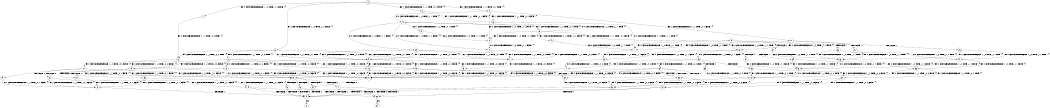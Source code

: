 digraph BCG {
size = "7, 10.5";
center = TRUE;
node [shape = circle];
0 [peripheries = 2];
0 -> 1 [label = "EX !0 !ATOMIC_EXCH_BRANCH (1, +0, TRUE, +1, 1, FALSE) !{}"];
0 -> 2 [label = "EX !1 !ATOMIC_EXCH_BRANCH (1, +1, TRUE, +0, 1, TRUE) !{}"];
0 -> 3 [label = "EX !0 !ATOMIC_EXCH_BRANCH (1, +0, TRUE, +1, 1, FALSE) !{}"];
0 -> 4 [label = "EX !1 !ATOMIC_EXCH_BRANCH (1, +1, TRUE, +0, 1, TRUE) !{}"];
1 -> 5 [label = "EX !0 !ATOMIC_EXCH_BRANCH (1, +1, TRUE, +0, 2, TRUE) !{}"];
2 -> 6 [label = "EX !1 !ATOMIC_EXCH_BRANCH (1, +1, TRUE, +0, 1, FALSE) !{}"];
3 -> 5 [label = "EX !0 !ATOMIC_EXCH_BRANCH (1, +1, TRUE, +0, 2, TRUE) !{}"];
3 -> 7 [label = "EX !1 !ATOMIC_EXCH_BRANCH (1, +1, TRUE, +0, 1, TRUE) !{}"];
3 -> 8 [label = "EX !0 !ATOMIC_EXCH_BRANCH (1, +1, TRUE, +0, 2, TRUE) !{}"];
3 -> 9 [label = "EX !1 !ATOMIC_EXCH_BRANCH (1, +1, TRUE, +0, 1, TRUE) !{}"];
4 -> 6 [label = "EX !1 !ATOMIC_EXCH_BRANCH (1, +1, TRUE, +0, 1, FALSE) !{}"];
4 -> 10 [label = "EX !0 !ATOMIC_EXCH_BRANCH (1, +0, TRUE, +1, 1, TRUE) !{}"];
4 -> 11 [label = "EX !1 !ATOMIC_EXCH_BRANCH (1, +1, TRUE, +0, 1, FALSE) !{}"];
4 -> 12 [label = "EX !0 !ATOMIC_EXCH_BRANCH (1, +0, TRUE, +1, 1, TRUE) !{}"];
5 -> 13 [label = "EX !0 !ATOMIC_EXCH_BRANCH (1, +1, TRUE, +0, 2, FALSE) !{}"];
6 -> 14 [label = "EX !0 !ATOMIC_EXCH_BRANCH (1, +0, TRUE, +1, 1, TRUE) !{}"];
7 -> 15 [label = "EX !0 !ATOMIC_EXCH_BRANCH (1, +1, TRUE, +0, 2, FALSE) !{}"];
8 -> 13 [label = "EX !0 !ATOMIC_EXCH_BRANCH (1, +1, TRUE, +0, 2, FALSE) !{}"];
8 -> 16 [label = "EX !1 !ATOMIC_EXCH_BRANCH (1, +1, TRUE, +0, 1, FALSE) !{}"];
8 -> 17 [label = "EX !0 !ATOMIC_EXCH_BRANCH (1, +1, TRUE, +0, 2, FALSE) !{}"];
8 -> 18 [label = "EX !1 !ATOMIC_EXCH_BRANCH (1, +1, TRUE, +0, 1, FALSE) !{}"];
9 -> 15 [label = "EX !0 !ATOMIC_EXCH_BRANCH (1, +1, TRUE, +0, 2, FALSE) !{}"];
9 -> 16 [label = "EX !1 !ATOMIC_EXCH_BRANCH (1, +1, TRUE, +0, 1, FALSE) !{}"];
9 -> 19 [label = "EX !0 !ATOMIC_EXCH_BRANCH (1, +1, TRUE, +0, 2, FALSE) !{}"];
9 -> 18 [label = "EX !1 !ATOMIC_EXCH_BRANCH (1, +1, TRUE, +0, 1, FALSE) !{}"];
10 -> 20 [label = "EX !0 !ATOMIC_EXCH_BRANCH (1, +0, TRUE, +1, 1, FALSE) !{}"];
11 -> 14 [label = "EX !0 !ATOMIC_EXCH_BRANCH (1, +0, TRUE, +1, 1, TRUE) !{}"];
11 -> 21 [label = "TERMINATE !1"];
11 -> 22 [label = "EX !0 !ATOMIC_EXCH_BRANCH (1, +0, TRUE, +1, 1, TRUE) !{}"];
11 -> 23 [label = "TERMINATE !1"];
12 -> 20 [label = "EX !0 !ATOMIC_EXCH_BRANCH (1, +0, TRUE, +1, 1, FALSE) !{}"];
12 -> 24 [label = "EX !1 !ATOMIC_EXCH_BRANCH (1, +1, TRUE, +0, 1, TRUE) !{}"];
12 -> 25 [label = "EX !0 !ATOMIC_EXCH_BRANCH (1, +0, TRUE, +1, 1, FALSE) !{}"];
12 -> 26 [label = "EX !1 !ATOMIC_EXCH_BRANCH (1, +1, TRUE, +0, 1, TRUE) !{}"];
13 -> 27 [label = "EX !1 !ATOMIC_EXCH_BRANCH (1, +1, TRUE, +0, 1, FALSE) !{}"];
14 -> 28 [label = "EX !0 !ATOMIC_EXCH_BRANCH (1, +0, TRUE, +1, 1, FALSE) !{}"];
15 -> 27 [label = "EX !1 !ATOMIC_EXCH_BRANCH (1, +1, TRUE, +0, 1, FALSE) !{}"];
16 -> 27 [label = "EX !0 !ATOMIC_EXCH_BRANCH (1, +1, TRUE, +0, 2, FALSE) !{}"];
17 -> 27 [label = "EX !1 !ATOMIC_EXCH_BRANCH (1, +1, TRUE, +0, 1, FALSE) !{}"];
17 -> 29 [label = "TERMINATE !0"];
17 -> 30 [label = "EX !1 !ATOMIC_EXCH_BRANCH (1, +1, TRUE, +0, 1, FALSE) !{}"];
17 -> 31 [label = "TERMINATE !0"];
18 -> 27 [label = "EX !0 !ATOMIC_EXCH_BRANCH (1, +1, TRUE, +0, 2, FALSE) !{}"];
18 -> 32 [label = "TERMINATE !1"];
18 -> 30 [label = "EX !0 !ATOMIC_EXCH_BRANCH (1, +1, TRUE, +0, 2, FALSE) !{}"];
18 -> 33 [label = "TERMINATE !1"];
19 -> 27 [label = "EX !1 !ATOMIC_EXCH_BRANCH (1, +1, TRUE, +0, 1, FALSE) !{}"];
19 -> 34 [label = "TERMINATE !0"];
19 -> 30 [label = "EX !1 !ATOMIC_EXCH_BRANCH (1, +1, TRUE, +0, 1, FALSE) !{}"];
19 -> 35 [label = "TERMINATE !0"];
20 -> 7 [label = "EX !0 !ATOMIC_EXCH_BRANCH (1, +1, TRUE, +0, 2, TRUE) !{}"];
21 -> 36 [label = "EX !0 !ATOMIC_EXCH_BRANCH (1, +0, TRUE, +1, 1, TRUE) !{}"];
22 -> 28 [label = "EX !0 !ATOMIC_EXCH_BRANCH (1, +0, TRUE, +1, 1, FALSE) !{}"];
22 -> 37 [label = "TERMINATE !1"];
22 -> 38 [label = "EX !0 !ATOMIC_EXCH_BRANCH (1, +0, TRUE, +1, 1, FALSE) !{}"];
22 -> 39 [label = "TERMINATE !1"];
23 -> 36 [label = "EX !0 !ATOMIC_EXCH_BRANCH (1, +0, TRUE, +1, 1, TRUE) !{}"];
23 -> 40 [label = "EX !0 !ATOMIC_EXCH_BRANCH (1, +0, TRUE, +1, 1, TRUE) !{}"];
24 -> 10 [label = "EX !0 !ATOMIC_EXCH_BRANCH (1, +0, TRUE, +1, 1, TRUE) !{}"];
25 -> 7 [label = "EX !0 !ATOMIC_EXCH_BRANCH (1, +1, TRUE, +0, 2, TRUE) !{}"];
25 -> 7 [label = "EX !1 !ATOMIC_EXCH_BRANCH (1, +1, TRUE, +0, 1, TRUE) !{}"];
25 -> 9 [label = "EX !0 !ATOMIC_EXCH_BRANCH (1, +1, TRUE, +0, 2, TRUE) !{}"];
25 -> 9 [label = "EX !1 !ATOMIC_EXCH_BRANCH (1, +1, TRUE, +0, 1, TRUE) !{}"];
26 -> 10 [label = "EX !0 !ATOMIC_EXCH_BRANCH (1, +0, TRUE, +1, 1, TRUE) !{}"];
26 -> 41 [label = "EX !1 !ATOMIC_EXCH_BRANCH (1, +1, TRUE, +0, 1, FALSE) !{}"];
26 -> 12 [label = "EX !0 !ATOMIC_EXCH_BRANCH (1, +0, TRUE, +1, 1, TRUE) !{}"];
26 -> 42 [label = "EX !1 !ATOMIC_EXCH_BRANCH (1, +1, TRUE, +0, 1, FALSE) !{}"];
27 -> 43 [label = "TERMINATE !0"];
28 -> 44 [label = "EX !0 !ATOMIC_EXCH_BRANCH (1, +1, TRUE, +0, 2, TRUE) !{}"];
29 -> 45 [label = "EX !1 !ATOMIC_EXCH_BRANCH (1, +1, TRUE, +0, 1, FALSE) !{}"];
30 -> 43 [label = "TERMINATE !0"];
30 -> 46 [label = "TERMINATE !1"];
30 -> 47 [label = "TERMINATE !0"];
30 -> 48 [label = "TERMINATE !1"];
31 -> 45 [label = "EX !1 !ATOMIC_EXCH_BRANCH (1, +1, TRUE, +0, 1, FALSE) !{}"];
31 -> 49 [label = "EX !1 !ATOMIC_EXCH_BRANCH (1, +1, TRUE, +0, 1, FALSE) !{}"];
32 -> 50 [label = "EX !0 !ATOMIC_EXCH_BRANCH (1, +1, TRUE, +0, 2, FALSE) !{}"];
33 -> 50 [label = "EX !0 !ATOMIC_EXCH_BRANCH (1, +1, TRUE, +0, 2, FALSE) !{}"];
33 -> 51 [label = "EX !0 !ATOMIC_EXCH_BRANCH (1, +1, TRUE, +0, 2, FALSE) !{}"];
34 -> 45 [label = "EX !1 !ATOMIC_EXCH_BRANCH (1, +1, TRUE, +0, 1, FALSE) !{}"];
35 -> 45 [label = "EX !1 !ATOMIC_EXCH_BRANCH (1, +1, TRUE, +0, 1, FALSE) !{}"];
35 -> 49 [label = "EX !1 !ATOMIC_EXCH_BRANCH (1, +1, TRUE, +0, 1, FALSE) !{}"];
36 -> 52 [label = "EX !0 !ATOMIC_EXCH_BRANCH (1, +0, TRUE, +1, 1, FALSE) !{}"];
37 -> 52 [label = "EX !0 !ATOMIC_EXCH_BRANCH (1, +0, TRUE, +1, 1, FALSE) !{}"];
38 -> 44 [label = "EX !0 !ATOMIC_EXCH_BRANCH (1, +1, TRUE, +0, 2, TRUE) !{}"];
38 -> 53 [label = "TERMINATE !1"];
38 -> 54 [label = "EX !0 !ATOMIC_EXCH_BRANCH (1, +1, TRUE, +0, 2, TRUE) !{}"];
38 -> 55 [label = "TERMINATE !1"];
39 -> 52 [label = "EX !0 !ATOMIC_EXCH_BRANCH (1, +0, TRUE, +1, 1, FALSE) !{}"];
39 -> 56 [label = "EX !0 !ATOMIC_EXCH_BRANCH (1, +0, TRUE, +1, 1, FALSE) !{}"];
40 -> 52 [label = "EX !0 !ATOMIC_EXCH_BRANCH (1, +0, TRUE, +1, 1, FALSE) !{}"];
40 -> 56 [label = "EX !0 !ATOMIC_EXCH_BRANCH (1, +0, TRUE, +1, 1, FALSE) !{}"];
41 -> 14 [label = "EX !0 !ATOMIC_EXCH_BRANCH (1, +0, TRUE, +1, 1, TRUE) !{}"];
42 -> 14 [label = "EX !0 !ATOMIC_EXCH_BRANCH (1, +0, TRUE, +1, 1, TRUE) !{}"];
42 -> 57 [label = "TERMINATE !1"];
42 -> 22 [label = "EX !0 !ATOMIC_EXCH_BRANCH (1, +0, TRUE, +1, 1, TRUE) !{}"];
42 -> 58 [label = "TERMINATE !1"];
43 -> 59 [label = "TERMINATE !1"];
44 -> 27 [label = "EX !0 !ATOMIC_EXCH_BRANCH (1, +1, TRUE, +0, 2, FALSE) !{}"];
45 -> 59 [label = "TERMINATE !1"];
46 -> 59 [label = "TERMINATE !0"];
47 -> 59 [label = "TERMINATE !1"];
47 -> 60 [label = "TERMINATE !1"];
48 -> 59 [label = "TERMINATE !0"];
48 -> 60 [label = "TERMINATE !0"];
49 -> 59 [label = "TERMINATE !1"];
49 -> 60 [label = "TERMINATE !1"];
50 -> 59 [label = "TERMINATE !0"];
51 -> 59 [label = "TERMINATE !0"];
51 -> 60 [label = "TERMINATE !0"];
52 -> 61 [label = "EX !0 !ATOMIC_EXCH_BRANCH (1, +1, TRUE, +0, 2, TRUE) !{}"];
53 -> 61 [label = "EX !0 !ATOMIC_EXCH_BRANCH (1, +1, TRUE, +0, 2, TRUE) !{}"];
54 -> 27 [label = "EX !0 !ATOMIC_EXCH_BRANCH (1, +1, TRUE, +0, 2, FALSE) !{}"];
54 -> 32 [label = "TERMINATE !1"];
54 -> 30 [label = "EX !0 !ATOMIC_EXCH_BRANCH (1, +1, TRUE, +0, 2, FALSE) !{}"];
54 -> 33 [label = "TERMINATE !1"];
55 -> 61 [label = "EX !0 !ATOMIC_EXCH_BRANCH (1, +1, TRUE, +0, 2, TRUE) !{}"];
55 -> 62 [label = "EX !0 !ATOMIC_EXCH_BRANCH (1, +1, TRUE, +0, 2, TRUE) !{}"];
56 -> 61 [label = "EX !0 !ATOMIC_EXCH_BRANCH (1, +1, TRUE, +0, 2, TRUE) !{}"];
56 -> 62 [label = "EX !0 !ATOMIC_EXCH_BRANCH (1, +1, TRUE, +0, 2, TRUE) !{}"];
57 -> 36 [label = "EX !0 !ATOMIC_EXCH_BRANCH (1, +0, TRUE, +1, 1, TRUE) !{}"];
58 -> 36 [label = "EX !0 !ATOMIC_EXCH_BRANCH (1, +0, TRUE, +1, 1, TRUE) !{}"];
58 -> 40 [label = "EX !0 !ATOMIC_EXCH_BRANCH (1, +0, TRUE, +1, 1, TRUE) !{}"];
59 -> 63 [label = "exit"];
60 -> 64 [label = "exit"];
61 -> 50 [label = "EX !0 !ATOMIC_EXCH_BRANCH (1, +1, TRUE, +0, 2, FALSE) !{}"];
62 -> 50 [label = "EX !0 !ATOMIC_EXCH_BRANCH (1, +1, TRUE, +0, 2, FALSE) !{}"];
62 -> 51 [label = "EX !0 !ATOMIC_EXCH_BRANCH (1, +1, TRUE, +0, 2, FALSE) !{}"];
}
